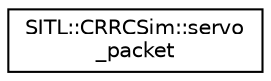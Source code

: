 digraph "Graphical Class Hierarchy"
{
 // INTERACTIVE_SVG=YES
  edge [fontname="Helvetica",fontsize="10",labelfontname="Helvetica",labelfontsize="10"];
  node [fontname="Helvetica",fontsize="10",shape=record];
  rankdir="LR";
  Node1 [label="SITL::CRRCSim::servo\l_packet",height=0.2,width=0.4,color="black", fillcolor="white", style="filled",URL="$structSITL_1_1CRRCSim_1_1servo__packet.html"];
}

